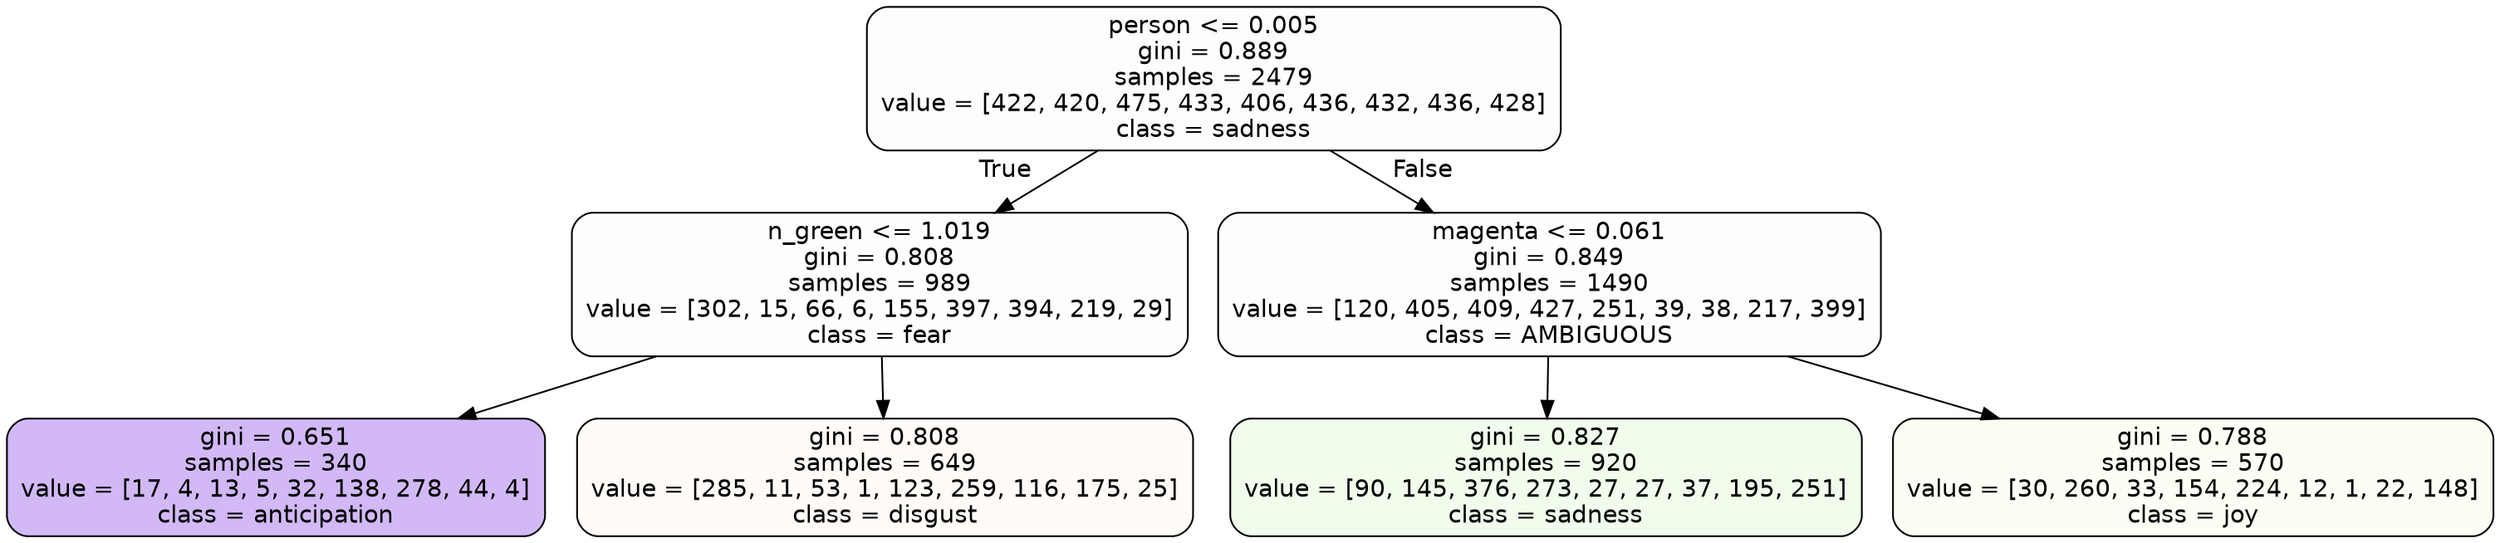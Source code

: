 digraph Tree {
node [shape=box, style="filled, rounded", color="black", fontname=helvetica] ;
edge [fontname=helvetica] ;
0 [label="person <= 0.005\ngini = 0.889\nsamples = 2479\nvalue = [422, 420, 475, 433, 406, 436, 432, 436, 428]\nclass = sadness", fillcolor="#64e53903"] ;
1 [label="n_green <= 1.019\ngini = 0.808\nsamples = 989\nvalue = [302, 15, 66, 6, 155, 397, 394, 219, 29]\nclass = fear", fillcolor="#3964e501"] ;
0 -> 1 [labeldistance=2.5, labelangle=45, headlabel="True"] ;
2 [label="gini = 0.651\nsamples = 340\nvalue = [17, 4, 13, 5, 32, 138, 278, 44, 4]\nclass = anticipation", fillcolor="#8139e55a"] ;
1 -> 2 ;
3 [label="gini = 0.808\nsamples = 649\nvalue = [285, 11, 53, 1, 123, 259, 116, 175, 25]\nclass = disgust", fillcolor="#e5813908"] ;
1 -> 3 ;
4 [label="magenta <= 0.061\ngini = 0.849\nsamples = 1490\nvalue = [120, 405, 409, 427, 251, 39, 38, 217, 399]\nclass = AMBIGUOUS", fillcolor="#39e58102"] ;
0 -> 4 [labeldistance=2.5, labelangle=-45, headlabel="False"] ;
5 [label="gini = 0.827\nsamples = 920\nvalue = [90, 145, 376, 273, 27, 27, 37, 195, 251]\nclass = sadness", fillcolor="#64e53917"] ;
4 -> 5 ;
6 [label="gini = 0.788\nsamples = 570\nvalue = [30, 260, 33, 154, 224, 12, 1, 22, 148]\nclass = joy", fillcolor="#d7e5390e"] ;
4 -> 6 ;
}
